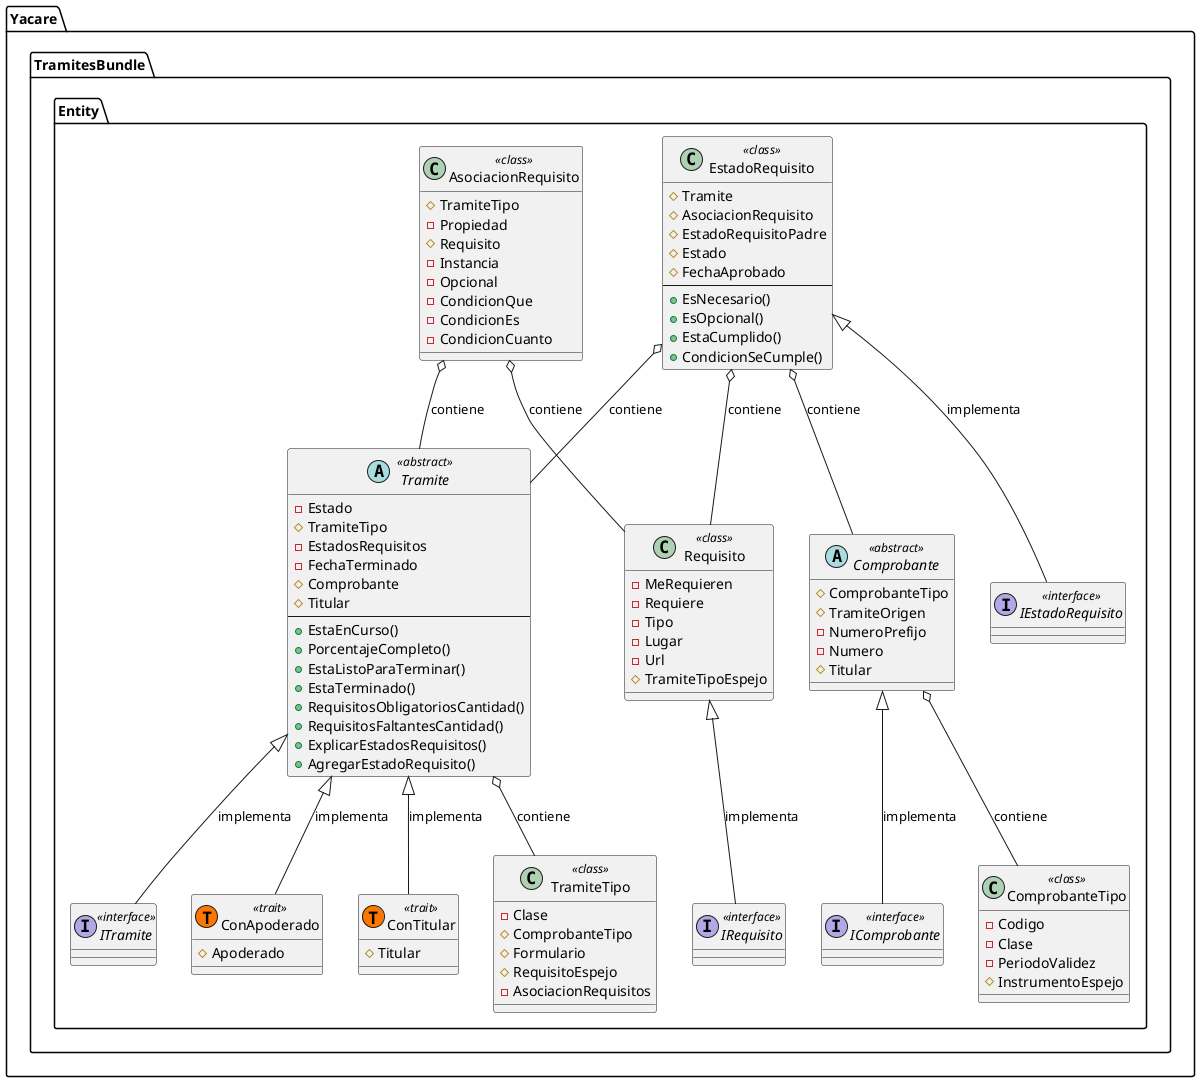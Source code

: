 @startuml
namespace Yacare.TramitesBundle.Entity  {
	class ComprobanteTipo << class >> {
		-Codigo
		-Clase
		-PeriodoValidez
		#InstrumentoEspejo
	}
	class Requisito << class >> {
		-MeRequieren
		-Requiere
		-Tipo
		-Lugar
		-Url
		#TramiteTipoEspejo
	}
	interface IEstadoRequisito << interface >> {
	}
	interface IRequisito << interface >> {
	}
	class TramiteTipo << class >> {
		-Clase
		#ComprobanteTipo
		#Formulario
		#RequisitoEspejo
		-AsociacionRequisitos
	}
	class EstadoRequisito << class >> {
		#Tramite
		#AsociacionRequisito
		#EstadoRequisitoPadre
		#Estado
		#FechaAprobado
		--
		+EsNecesario()
		+EsOpcional()
		+EstaCumplido()
		+CondicionSeCumple()
	}
	class AsociacionRequisito << class >> {
		#TramiteTipo
		-Propiedad
		#Requisito
		-Instancia
		-Opcional
		-CondicionQue
		-CondicionEs
		-CondicionCuanto
	}
	abstract Tramite << abstract >> {
		-Estado
		#TramiteTipo
		-EstadosRequisitos
		-FechaTerminado
		#Comprobante
		#Titular
		--
		+EstaEnCurso()
		+PorcentajeCompleto()
		+EstaListoParaTerminar()
		+EstaTerminado()
		+RequisitosObligatoriosCantidad()
		+RequisitosFaltantesCantidad()
		+ExplicarEstadosRequisitos()
		+AgregarEstadoRequisito()
	}
	interface ITramite << interface >> {
	}
	interface IComprobante << interface >> {
	}
	abstract Comprobante << abstract >> {
		#ComprobanteTipo
		#TramiteOrigen
		-NumeroPrefijo
		-Numero
		#Titular
	}
	class ConApoderado << (T,#FF7700) trait >> {
		#Apoderado
	}
	class ConTitular << (T,#FF7700) trait >> {
		#Titular
	}
	
	Requisito <|-- IRequisito  : implementa
	
	Comprobante <|-- IComprobante  : implementa
	Comprobante o-- ComprobanteTipo  : contiene
	
	Tramite <|-- ITramite  : implementa
	Tramite <|-- ConApoderado  : implementa
	Tramite <|-- ConTitular  : implementa
	Tramite o-- TramiteTipo  : contiene
	
	EstadoRequisito <|-- IEstadoRequisito  : implementa
	EstadoRequisito o-- Tramite : contiene
	EstadoRequisito o-- Requisito : contiene
	EstadoRequisito o-- Comprobante : contiene
	
	AsociacionRequisito o-- Tramite : contiene
	AsociacionRequisito o-- Requisito : contiene
}
@enduml

